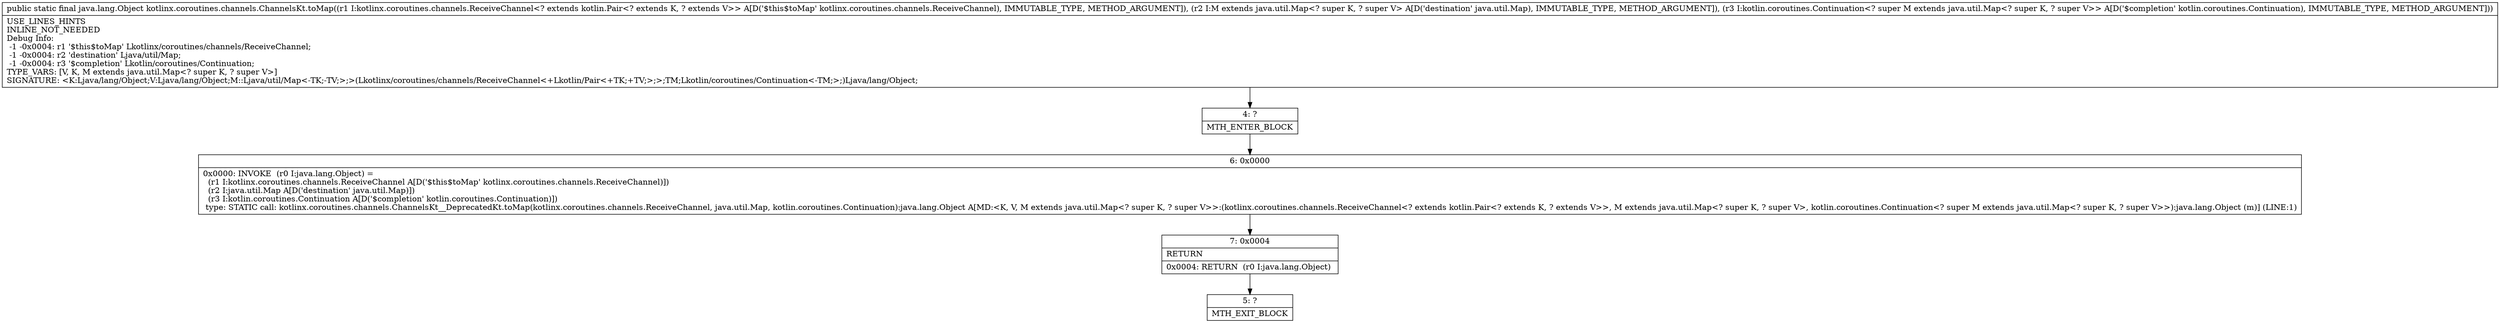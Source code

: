 digraph "CFG forkotlinx.coroutines.channels.ChannelsKt.toMap(Lkotlinx\/coroutines\/channels\/ReceiveChannel;Ljava\/util\/Map;Lkotlin\/coroutines\/Continuation;)Ljava\/lang\/Object;" {
Node_4 [shape=record,label="{4\:\ ?|MTH_ENTER_BLOCK\l}"];
Node_6 [shape=record,label="{6\:\ 0x0000|0x0000: INVOKE  (r0 I:java.lang.Object) = \l  (r1 I:kotlinx.coroutines.channels.ReceiveChannel A[D('$this$toMap' kotlinx.coroutines.channels.ReceiveChannel)])\l  (r2 I:java.util.Map A[D('destination' java.util.Map)])\l  (r3 I:kotlin.coroutines.Continuation A[D('$completion' kotlin.coroutines.Continuation)])\l type: STATIC call: kotlinx.coroutines.channels.ChannelsKt__DeprecatedKt.toMap(kotlinx.coroutines.channels.ReceiveChannel, java.util.Map, kotlin.coroutines.Continuation):java.lang.Object A[MD:\<K, V, M extends java.util.Map\<? super K, ? super V\>\>:(kotlinx.coroutines.channels.ReceiveChannel\<? extends kotlin.Pair\<? extends K, ? extends V\>\>, M extends java.util.Map\<? super K, ? super V\>, kotlin.coroutines.Continuation\<? super M extends java.util.Map\<? super K, ? super V\>\>):java.lang.Object (m)] (LINE:1)\l}"];
Node_7 [shape=record,label="{7\:\ 0x0004|RETURN\l|0x0004: RETURN  (r0 I:java.lang.Object) \l}"];
Node_5 [shape=record,label="{5\:\ ?|MTH_EXIT_BLOCK\l}"];
MethodNode[shape=record,label="{public static final java.lang.Object kotlinx.coroutines.channels.ChannelsKt.toMap((r1 I:kotlinx.coroutines.channels.ReceiveChannel\<? extends kotlin.Pair\<? extends K, ? extends V\>\> A[D('$this$toMap' kotlinx.coroutines.channels.ReceiveChannel), IMMUTABLE_TYPE, METHOD_ARGUMENT]), (r2 I:M extends java.util.Map\<? super K, ? super V\> A[D('destination' java.util.Map), IMMUTABLE_TYPE, METHOD_ARGUMENT]), (r3 I:kotlin.coroutines.Continuation\<? super M extends java.util.Map\<? super K, ? super V\>\> A[D('$completion' kotlin.coroutines.Continuation), IMMUTABLE_TYPE, METHOD_ARGUMENT]))  | USE_LINES_HINTS\lINLINE_NOT_NEEDED\lDebug Info:\l  \-1 \-0x0004: r1 '$this$toMap' Lkotlinx\/coroutines\/channels\/ReceiveChannel;\l  \-1 \-0x0004: r2 'destination' Ljava\/util\/Map;\l  \-1 \-0x0004: r3 '$completion' Lkotlin\/coroutines\/Continuation;\lTYPE_VARS: [V, K, M extends java.util.Map\<? super K, ? super V\>]\lSIGNATURE: \<K:Ljava\/lang\/Object;V:Ljava\/lang\/Object;M::Ljava\/util\/Map\<\-TK;\-TV;\>;\>(Lkotlinx\/coroutines\/channels\/ReceiveChannel\<+Lkotlin\/Pair\<+TK;+TV;\>;\>;TM;Lkotlin\/coroutines\/Continuation\<\-TM;\>;)Ljava\/lang\/Object;\l}"];
MethodNode -> Node_4;Node_4 -> Node_6;
Node_6 -> Node_7;
Node_7 -> Node_5;
}

